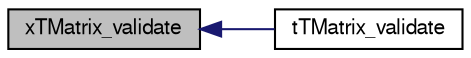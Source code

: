 digraph G
{
  edge [fontname="FreeSans",fontsize=10,labelfontname="FreeSans",labelfontsize=10];
  node [fontname="FreeSans",fontsize=10,shape=record];
  rankdir=LR;
  Node1 [label="xTMatrix_validate",height=0.2,width=0.4,color="black", fillcolor="grey75", style="filled" fontcolor="black"];
  Node1 -> Node2 [dir=back,color="midnightblue",fontsize=10,style="solid",fontname="FreeSans"];
  Node2 [label="tTMatrix_validate",height=0.2,width=0.4,color="black", fillcolor="white", style="filled",URL="$dtTMatrix_8h.html#9d37b1942d150bfa23fcbae123bb109f"];
}
